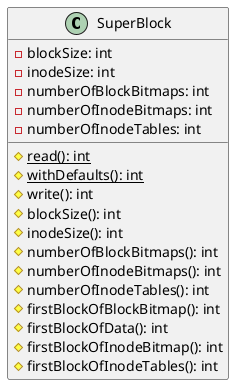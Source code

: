 @startuml

class SuperBlock{
    -blockSize: int
    -inodeSize: int
    -numberOfBlockBitmaps: int
    -numberOfInodeBitmaps: int
    -numberOfInodeTables: int
    #{static}read(): int
    #{static}withDefaults(): int
    #write(): int
    #blockSize(): int
    #inodeSize(): int
    #numberOfBlockBitmaps(): int
    #numberOfInodeBitmaps(): int
    #numberOfInodeTables(): int
    #firstBlockOfBlockBitmap(): int
    #firstBlockOfData(): int
    #firstBlockOfInodeBitmap(): int
    #firstBlockOfInodeTables(): int
}
@enduml
